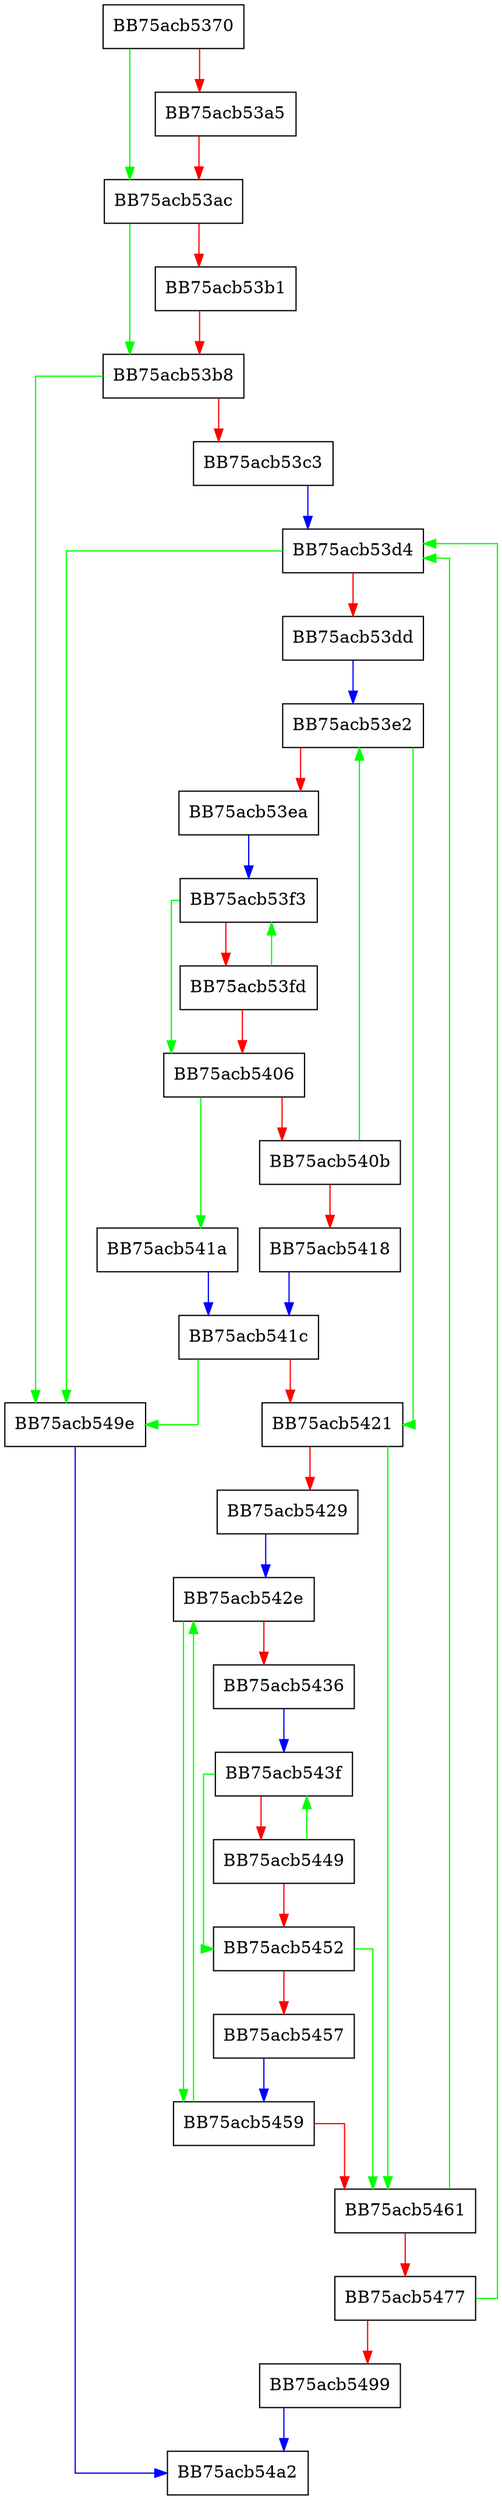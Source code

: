 digraph GetComponentPosition {
  node [shape="box"];
  graph [splines=ortho];
  BB75acb5370 -> BB75acb53ac [color="green"];
  BB75acb5370 -> BB75acb53a5 [color="red"];
  BB75acb53a5 -> BB75acb53ac [color="red"];
  BB75acb53ac -> BB75acb53b8 [color="green"];
  BB75acb53ac -> BB75acb53b1 [color="red"];
  BB75acb53b1 -> BB75acb53b8 [color="red"];
  BB75acb53b8 -> BB75acb549e [color="green"];
  BB75acb53b8 -> BB75acb53c3 [color="red"];
  BB75acb53c3 -> BB75acb53d4 [color="blue"];
  BB75acb53d4 -> BB75acb549e [color="green"];
  BB75acb53d4 -> BB75acb53dd [color="red"];
  BB75acb53dd -> BB75acb53e2 [color="blue"];
  BB75acb53e2 -> BB75acb5421 [color="green"];
  BB75acb53e2 -> BB75acb53ea [color="red"];
  BB75acb53ea -> BB75acb53f3 [color="blue"];
  BB75acb53f3 -> BB75acb5406 [color="green"];
  BB75acb53f3 -> BB75acb53fd [color="red"];
  BB75acb53fd -> BB75acb53f3 [color="green"];
  BB75acb53fd -> BB75acb5406 [color="red"];
  BB75acb5406 -> BB75acb541a [color="green"];
  BB75acb5406 -> BB75acb540b [color="red"];
  BB75acb540b -> BB75acb53e2 [color="green"];
  BB75acb540b -> BB75acb5418 [color="red"];
  BB75acb5418 -> BB75acb541c [color="blue"];
  BB75acb541a -> BB75acb541c [color="blue"];
  BB75acb541c -> BB75acb549e [color="green"];
  BB75acb541c -> BB75acb5421 [color="red"];
  BB75acb5421 -> BB75acb5461 [color="green"];
  BB75acb5421 -> BB75acb5429 [color="red"];
  BB75acb5429 -> BB75acb542e [color="blue"];
  BB75acb542e -> BB75acb5459 [color="green"];
  BB75acb542e -> BB75acb5436 [color="red"];
  BB75acb5436 -> BB75acb543f [color="blue"];
  BB75acb543f -> BB75acb5452 [color="green"];
  BB75acb543f -> BB75acb5449 [color="red"];
  BB75acb5449 -> BB75acb543f [color="green"];
  BB75acb5449 -> BB75acb5452 [color="red"];
  BB75acb5452 -> BB75acb5461 [color="green"];
  BB75acb5452 -> BB75acb5457 [color="red"];
  BB75acb5457 -> BB75acb5459 [color="blue"];
  BB75acb5459 -> BB75acb542e [color="green"];
  BB75acb5459 -> BB75acb5461 [color="red"];
  BB75acb5461 -> BB75acb53d4 [color="green"];
  BB75acb5461 -> BB75acb5477 [color="red"];
  BB75acb5477 -> BB75acb53d4 [color="green"];
  BB75acb5477 -> BB75acb5499 [color="red"];
  BB75acb5499 -> BB75acb54a2 [color="blue"];
  BB75acb549e -> BB75acb54a2 [color="blue"];
}